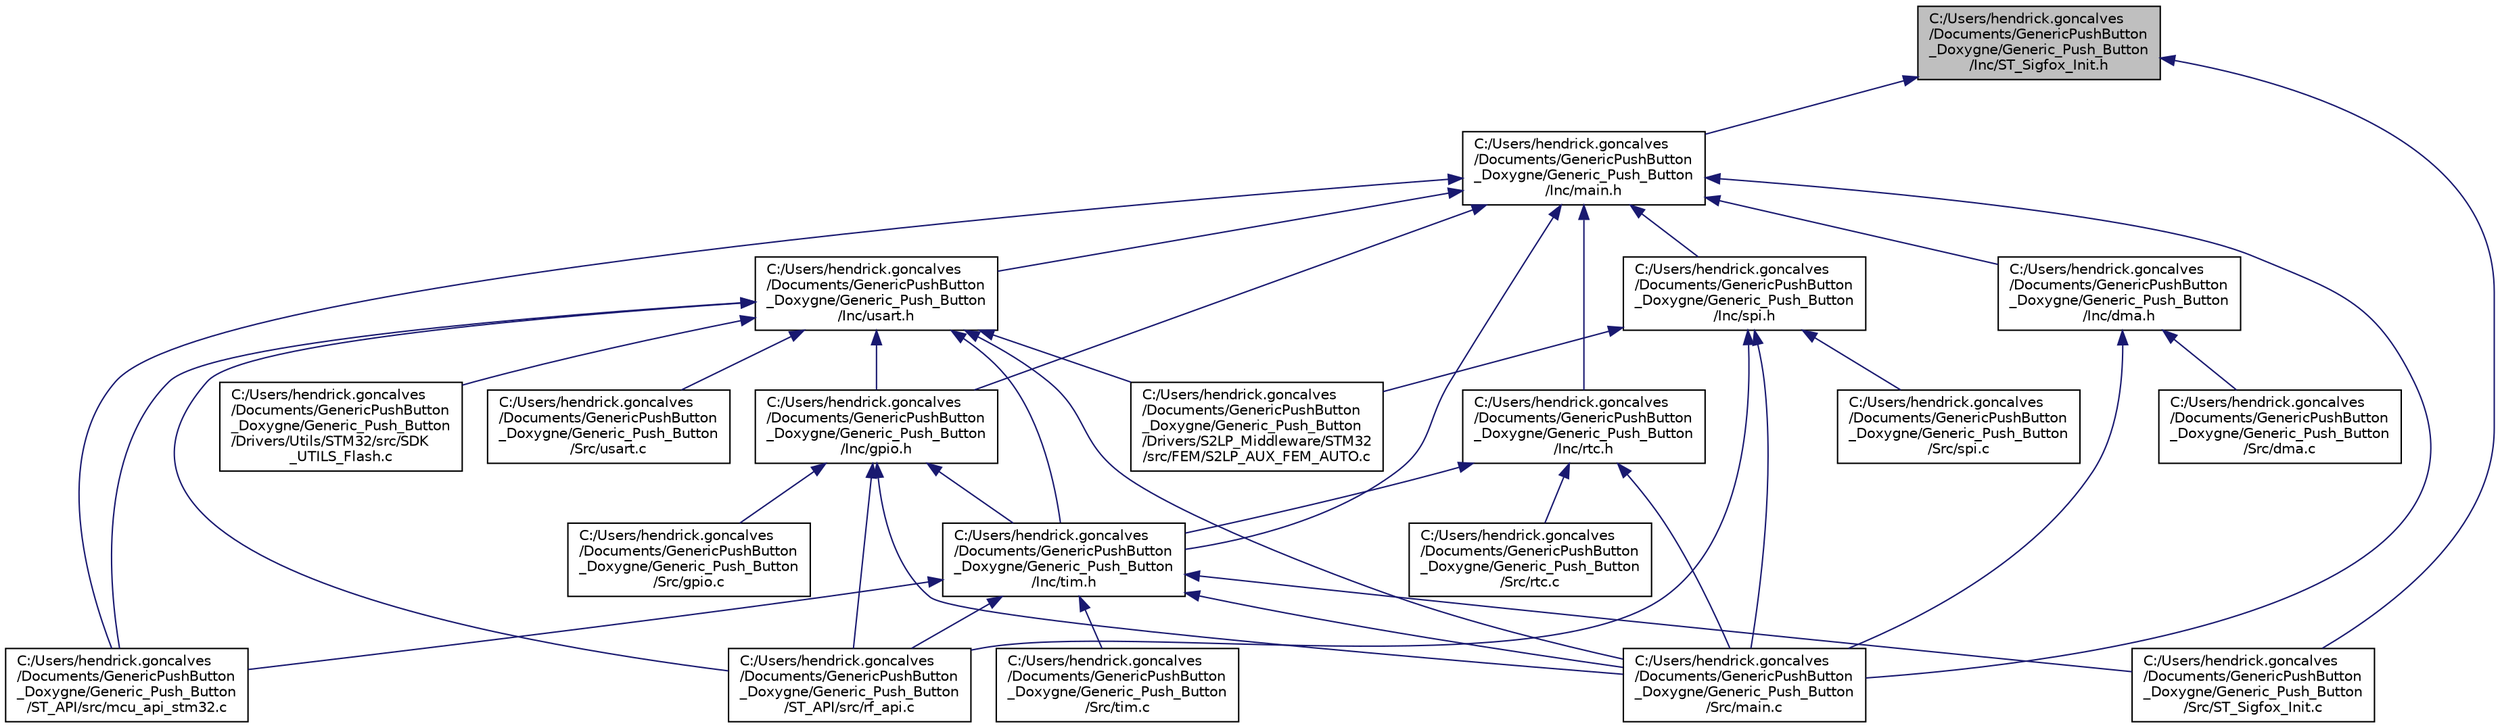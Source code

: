digraph "C:/Users/hendrick.goncalves/Documents/GenericPushButton_Doxygne/Generic_Push_Button/Inc/ST_Sigfox_Init.h"
{
 // LATEX_PDF_SIZE
  edge [fontname="Helvetica",fontsize="10",labelfontname="Helvetica",labelfontsize="10"];
  node [fontname="Helvetica",fontsize="10",shape=record];
  Node1 [label="C:/Users/hendrick.goncalves\l/Documents/GenericPushButton\l_Doxygne/Generic_Push_Button\l/Inc/ST_Sigfox_Init.h",height=0.2,width=0.4,color="black", fillcolor="grey75", style="filled", fontcolor="black",tooltip=" "];
  Node1 -> Node2 [dir="back",color="midnightblue",fontsize="10",style="solid",fontname="Helvetica"];
  Node2 [label="C:/Users/hendrick.goncalves\l/Documents/GenericPushButton\l_Doxygne/Generic_Push_Button\l/Inc/main.h",height=0.2,width=0.4,color="black", fillcolor="white", style="filled",URL="$main_8h.html",tooltip=": Header for main.c file. This file contains the common defines of the application."];
  Node2 -> Node3 [dir="back",color="midnightblue",fontsize="10",style="solid",fontname="Helvetica"];
  Node3 [label="C:/Users/hendrick.goncalves\l/Documents/GenericPushButton\l_Doxygne/Generic_Push_Button\l/Inc/dma.h",height=0.2,width=0.4,color="black", fillcolor="white", style="filled",URL="$dma_8h.html",tooltip=" "];
  Node3 -> Node4 [dir="back",color="midnightblue",fontsize="10",style="solid",fontname="Helvetica"];
  Node4 [label="C:/Users/hendrick.goncalves\l/Documents/GenericPushButton\l_Doxygne/Generic_Push_Button\l/Src/dma.c",height=0.2,width=0.4,color="black", fillcolor="white", style="filled",URL="$dma_8c.html",tooltip=" "];
  Node3 -> Node5 [dir="back",color="midnightblue",fontsize="10",style="solid",fontname="Helvetica"];
  Node5 [label="C:/Users/hendrick.goncalves\l/Documents/GenericPushButton\l_Doxygne/Generic_Push_Button\l/Src/main.c",height=0.2,width=0.4,color="black", fillcolor="white", style="filled",URL="$main_8c.html",tooltip=": Main program body"];
  Node2 -> Node6 [dir="back",color="midnightblue",fontsize="10",style="solid",fontname="Helvetica"];
  Node6 [label="C:/Users/hendrick.goncalves\l/Documents/GenericPushButton\l_Doxygne/Generic_Push_Button\l/Inc/gpio.h",height=0.2,width=0.4,color="black", fillcolor="white", style="filled",URL="$gpio_8h.html",tooltip=" "];
  Node6 -> Node7 [dir="back",color="midnightblue",fontsize="10",style="solid",fontname="Helvetica"];
  Node7 [label="C:/Users/hendrick.goncalves\l/Documents/GenericPushButton\l_Doxygne/Generic_Push_Button\l/Inc/tim.h",height=0.2,width=0.4,color="black", fillcolor="white", style="filled",URL="$tim_8h.html",tooltip=" "];
  Node7 -> Node5 [dir="back",color="midnightblue",fontsize="10",style="solid",fontname="Helvetica"];
  Node7 -> Node8 [dir="back",color="midnightblue",fontsize="10",style="solid",fontname="Helvetica"];
  Node8 [label="C:/Users/hendrick.goncalves\l/Documents/GenericPushButton\l_Doxygne/Generic_Push_Button\l/Src/ST_Sigfox_Init.c",height=0.2,width=0.4,color="black", fillcolor="white", style="filled",URL="$_s_t___sigfox___init_8c.html",tooltip=" "];
  Node7 -> Node9 [dir="back",color="midnightblue",fontsize="10",style="solid",fontname="Helvetica"];
  Node9 [label="C:/Users/hendrick.goncalves\l/Documents/GenericPushButton\l_Doxygne/Generic_Push_Button\l/Src/tim.c",height=0.2,width=0.4,color="black", fillcolor="white", style="filled",URL="$tim_8c.html",tooltip=" "];
  Node7 -> Node10 [dir="back",color="midnightblue",fontsize="10",style="solid",fontname="Helvetica"];
  Node10 [label="C:/Users/hendrick.goncalves\l/Documents/GenericPushButton\l_Doxygne/Generic_Push_Button\l/ST_API/src/mcu_api_stm32.c",height=0.2,width=0.4,color="black", fillcolor="white", style="filled",URL="$mcu__api__stm32_8c.html",tooltip="Sigfox MCU functions."];
  Node7 -> Node11 [dir="back",color="midnightblue",fontsize="10",style="solid",fontname="Helvetica"];
  Node11 [label="C:/Users/hendrick.goncalves\l/Documents/GenericPushButton\l_Doxygne/Generic_Push_Button\l/ST_API/src/rf_api.c",height=0.2,width=0.4,color="black", fillcolor="white", style="filled",URL="$rf__api_8c.html",tooltip=" "];
  Node6 -> Node12 [dir="back",color="midnightblue",fontsize="10",style="solid",fontname="Helvetica"];
  Node12 [label="C:/Users/hendrick.goncalves\l/Documents/GenericPushButton\l_Doxygne/Generic_Push_Button\l/Src/gpio.c",height=0.2,width=0.4,color="black", fillcolor="white", style="filled",URL="$gpio_8c.html",tooltip=" "];
  Node6 -> Node5 [dir="back",color="midnightblue",fontsize="10",style="solid",fontname="Helvetica"];
  Node6 -> Node11 [dir="back",color="midnightblue",fontsize="10",style="solid",fontname="Helvetica"];
  Node2 -> Node13 [dir="back",color="midnightblue",fontsize="10",style="solid",fontname="Helvetica"];
  Node13 [label="C:/Users/hendrick.goncalves\l/Documents/GenericPushButton\l_Doxygne/Generic_Push_Button\l/Inc/usart.h",height=0.2,width=0.4,color="black", fillcolor="white", style="filled",URL="$usart_8h.html",tooltip=" "];
  Node13 -> Node14 [dir="back",color="midnightblue",fontsize="10",style="solid",fontname="Helvetica"];
  Node14 [label="C:/Users/hendrick.goncalves\l/Documents/GenericPushButton\l_Doxygne/Generic_Push_Button\l/Drivers/S2LP_Middleware/STM32\l/src/FEM/S2LP_AUX_FEM_AUTO.c",height=0.2,width=0.4,color="black", fillcolor="white", style="filled",URL="$_s2_l_p___a_u_x___f_e_m___a_u_t_o_8c.html",tooltip=" "];
  Node13 -> Node15 [dir="back",color="midnightblue",fontsize="10",style="solid",fontname="Helvetica"];
  Node15 [label="C:/Users/hendrick.goncalves\l/Documents/GenericPushButton\l_Doxygne/Generic_Push_Button\l/Drivers/Utils/STM32/src/SDK\l_UTILS_Flash.c",height=0.2,width=0.4,color="black", fillcolor="white", style="filled",URL="$_s_d_k___u_t_i_l_s___flash_8c.html",tooltip="SDK EVAL flash management."];
  Node13 -> Node6 [dir="back",color="midnightblue",fontsize="10",style="solid",fontname="Helvetica"];
  Node13 -> Node7 [dir="back",color="midnightblue",fontsize="10",style="solid",fontname="Helvetica"];
  Node13 -> Node5 [dir="back",color="midnightblue",fontsize="10",style="solid",fontname="Helvetica"];
  Node13 -> Node16 [dir="back",color="midnightblue",fontsize="10",style="solid",fontname="Helvetica"];
  Node16 [label="C:/Users/hendrick.goncalves\l/Documents/GenericPushButton\l_Doxygne/Generic_Push_Button\l/Src/usart.c",height=0.2,width=0.4,color="black", fillcolor="white", style="filled",URL="$usart_8c.html",tooltip=" "];
  Node13 -> Node10 [dir="back",color="midnightblue",fontsize="10",style="solid",fontname="Helvetica"];
  Node13 -> Node11 [dir="back",color="midnightblue",fontsize="10",style="solid",fontname="Helvetica"];
  Node2 -> Node17 [dir="back",color="midnightblue",fontsize="10",style="solid",fontname="Helvetica"];
  Node17 [label="C:/Users/hendrick.goncalves\l/Documents/GenericPushButton\l_Doxygne/Generic_Push_Button\l/Inc/rtc.h",height=0.2,width=0.4,color="black", fillcolor="white", style="filled",URL="$rtc_8h.html",tooltip=" "];
  Node17 -> Node7 [dir="back",color="midnightblue",fontsize="10",style="solid",fontname="Helvetica"];
  Node17 -> Node5 [dir="back",color="midnightblue",fontsize="10",style="solid",fontname="Helvetica"];
  Node17 -> Node18 [dir="back",color="midnightblue",fontsize="10",style="solid",fontname="Helvetica"];
  Node18 [label="C:/Users/hendrick.goncalves\l/Documents/GenericPushButton\l_Doxygne/Generic_Push_Button\l/Src/rtc.c",height=0.2,width=0.4,color="black", fillcolor="white", style="filled",URL="$rtc_8c.html",tooltip=" "];
  Node2 -> Node19 [dir="back",color="midnightblue",fontsize="10",style="solid",fontname="Helvetica"];
  Node19 [label="C:/Users/hendrick.goncalves\l/Documents/GenericPushButton\l_Doxygne/Generic_Push_Button\l/Inc/spi.h",height=0.2,width=0.4,color="black", fillcolor="white", style="filled",URL="$spi_8h.html",tooltip=" "];
  Node19 -> Node14 [dir="back",color="midnightblue",fontsize="10",style="solid",fontname="Helvetica"];
  Node19 -> Node5 [dir="back",color="midnightblue",fontsize="10",style="solid",fontname="Helvetica"];
  Node19 -> Node20 [dir="back",color="midnightblue",fontsize="10",style="solid",fontname="Helvetica"];
  Node20 [label="C:/Users/hendrick.goncalves\l/Documents/GenericPushButton\l_Doxygne/Generic_Push_Button\l/Src/spi.c",height=0.2,width=0.4,color="black", fillcolor="white", style="filled",URL="$spi_8c.html",tooltip=" "];
  Node19 -> Node11 [dir="back",color="midnightblue",fontsize="10",style="solid",fontname="Helvetica"];
  Node2 -> Node7 [dir="back",color="midnightblue",fontsize="10",style="solid",fontname="Helvetica"];
  Node2 -> Node5 [dir="back",color="midnightblue",fontsize="10",style="solid",fontname="Helvetica"];
  Node2 -> Node10 [dir="back",color="midnightblue",fontsize="10",style="solid",fontname="Helvetica"];
  Node1 -> Node8 [dir="back",color="midnightblue",fontsize="10",style="solid",fontname="Helvetica"];
}
